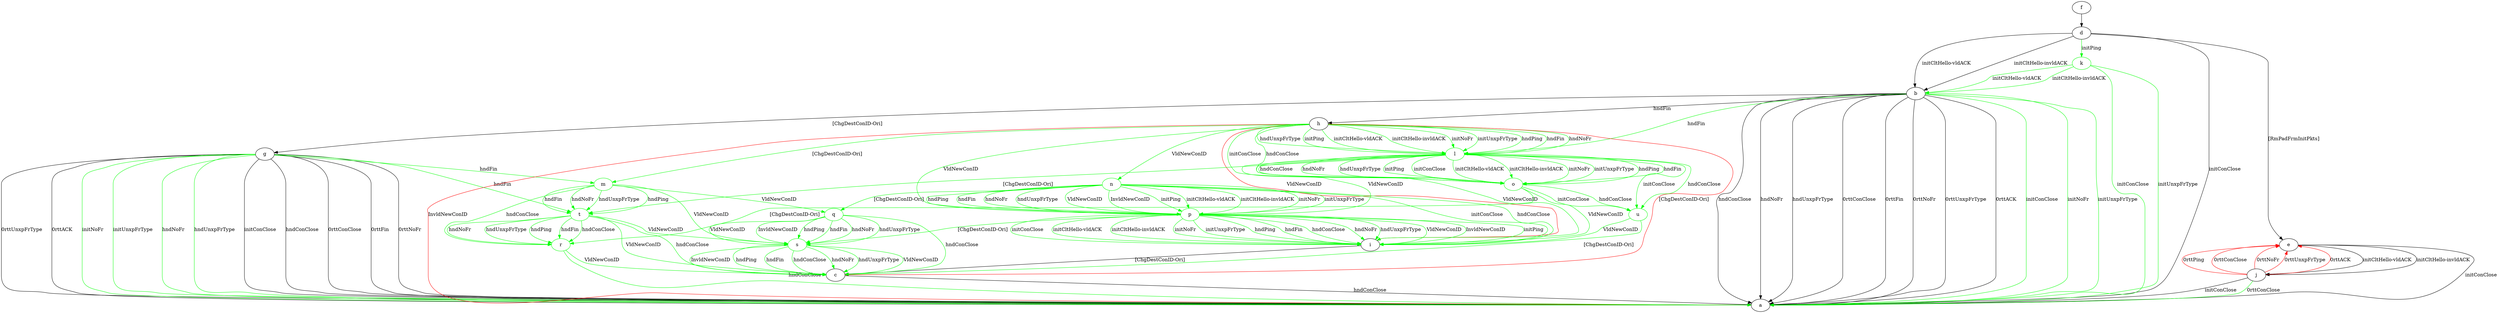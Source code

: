 digraph "" {
	b -> a	[key=0,
		label="hndConClose "];
	b -> a	[key=1,
		label="hndNoFr "];
	b -> a	[key=2,
		label="hndUnxpFrType "];
	b -> a	[key=3,
		label="0rttConClose "];
	b -> a	[key=4,
		label="0rttFin "];
	b -> a	[key=5,
		label="0rttNoFr "];
	b -> a	[key=6,
		label="0rttUnxpFrType "];
	b -> a	[key=7,
		label="0rttACK "];
	b -> a	[key=8,
		color=green,
		label="initConClose "];
	b -> a	[key=9,
		color=green,
		label="initNoFr "];
	b -> a	[key=10,
		color=green,
		label="initUnxpFrType "];
	b -> g	[key=0,
		label="[ChgDestConID-Ori] "];
	b -> h	[key=0,
		label="hndFin "];
	l	[color=green];
	b -> l	[key=0,
		color=green,
		label="hndFin "];
	c -> a	[key=0,
		label="hndConClose "];
	d -> a	[key=0,
		label="initConClose "];
	d -> b	[key=0,
		label="initCltHello-vldACK "];
	d -> b	[key=1,
		label="initCltHello-invldACK "];
	d -> e	[key=0,
		label="[RmPadFrmInitPkts] "];
	k	[color=green];
	d -> k	[key=0,
		color=green,
		label="initPing "];
	e -> a	[key=0,
		label="initConClose "];
	e -> j	[key=0,
		label="initCltHello-vldACK "];
	e -> j	[key=1,
		label="initCltHello-invldACK "];
	f -> d	[key=0];
	g -> a	[key=0,
		label="initConClose "];
	g -> a	[key=1,
		label="hndConClose "];
	g -> a	[key=2,
		label="0rttConClose "];
	g -> a	[key=3,
		label="0rttFin "];
	g -> a	[key=4,
		label="0rttNoFr "];
	g -> a	[key=5,
		label="0rttUnxpFrType "];
	g -> a	[key=6,
		label="0rttACK "];
	g -> a	[key=7,
		color=green,
		label="initNoFr "];
	g -> a	[key=8,
		color=green,
		label="initUnxpFrType "];
	g -> a	[key=9,
		color=green,
		label="hndNoFr "];
	g -> a	[key=10,
		color=green,
		label="hndUnxpFrType "];
	m	[color=green];
	g -> m	[key=0,
		color=green,
		label="hndFin "];
	t	[color=green];
	g -> t	[key=0,
		color=green,
		label="hndFin "];
	h -> a	[key=0,
		color=red,
		label="InvldNewConID "];
	h -> c	[key=0,
		color=red,
		label="[ChgDestConID-Ori] "];
	h -> i	[key=0,
		color=red,
		label="VldNewConID "];
	h -> l	[key=0,
		color=green,
		label="initPing "];
	h -> l	[key=1,
		color=green,
		label="initCltHello-vldACK "];
	h -> l	[key=2,
		color=green,
		label="initCltHello-invldACK "];
	h -> l	[key=3,
		color=green,
		label="initNoFr "];
	h -> l	[key=4,
		color=green,
		label="initUnxpFrType "];
	h -> l	[key=5,
		color=green,
		label="hndPing "];
	h -> l	[key=6,
		color=green,
		label="hndFin "];
	h -> l	[key=7,
		color=green,
		label="hndNoFr "];
	h -> l	[key=8,
		color=green,
		label="hndUnxpFrType "];
	h -> m	[key=0,
		color=green,
		label="[ChgDestConID-Ori] "];
	n	[color=green];
	h -> n	[key=0,
		color=green,
		label="VldNewConID "];
	o	[color=green];
	h -> o	[key=0,
		color=green,
		label="initConClose "];
	h -> o	[key=1,
		color=green,
		label="hndConClose "];
	p	[color=green];
	h -> p	[key=0,
		color=green,
		label="VldNewConID "];
	i -> c	[key=0,
		label="[ChgDestConID-Ori] "];
	j -> a	[key=0,
		label="initConClose "];
	j -> a	[key=1,
		color=green,
		label="0rttConClose "];
	j -> e	[key=0,
		color=red,
		label="0rttPing "];
	j -> e	[key=1,
		color=red,
		label="0rttConClose "];
	j -> e	[key=2,
		color=red,
		label="0rttNoFr "];
	j -> e	[key=3,
		color=red,
		label="0rttUnxpFrType "];
	j -> e	[key=4,
		color=red,
		label="0rttACK "];
	k -> a	[key=0,
		color=green,
		label="initConClose "];
	k -> a	[key=1,
		color=green,
		label="initUnxpFrType "];
	k -> b	[key=0,
		color=green,
		label="initCltHello-vldACK "];
	k -> b	[key=1,
		color=green,
		label="initCltHello-invldACK "];
	l -> i	[key=0,
		color=green,
		label="VldNewConID "];
	l -> o	[key=0,
		color=green,
		label="initPing "];
	l -> o	[key=1,
		color=green,
		label="initConClose "];
	l -> o	[key=2,
		color=green,
		label="initCltHello-vldACK "];
	l -> o	[key=3,
		color=green,
		label="initCltHello-invldACK "];
	l -> o	[key=4,
		color=green,
		label="initNoFr "];
	l -> o	[key=5,
		color=green,
		label="initUnxpFrType "];
	l -> o	[key=6,
		color=green,
		label="hndPing "];
	l -> o	[key=7,
		color=green,
		label="hndFin "];
	l -> o	[key=8,
		color=green,
		label="hndConClose "];
	l -> o	[key=9,
		color=green,
		label="hndNoFr "];
	l -> o	[key=10,
		color=green,
		label="hndUnxpFrType "];
	l -> p	[key=0,
		color=green,
		label="VldNewConID "];
	l -> t	[key=0,
		color=green,
		label="[ChgDestConID-Ori] "];
	u	[color=green];
	l -> u	[key=0,
		color=green,
		label="initConClose "];
	l -> u	[key=1,
		color=green,
		label="hndConClose "];
	q	[color=green];
	m -> q	[key=0,
		color=green,
		label="VldNewConID "];
	r	[color=green];
	m -> r	[key=0,
		color=green,
		label="hndConClose "];
	s	[color=green];
	m -> s	[key=0,
		color=green,
		label="VldNewConID "];
	m -> t	[key=0,
		color=green,
		label="hndPing "];
	m -> t	[key=1,
		color=green,
		label="hndFin "];
	m -> t	[key=2,
		color=green,
		label="hndNoFr "];
	m -> t	[key=3,
		color=green,
		label="hndUnxpFrType "];
	n -> i	[key=0,
		color=green,
		label="initConClose "];
	n -> i	[key=1,
		color=green,
		label="hndConClose "];
	n -> p	[key=0,
		color=green,
		label="initPing "];
	n -> p	[key=1,
		color=green,
		label="initCltHello-vldACK "];
	n -> p	[key=2,
		color=green,
		label="initCltHello-invldACK "];
	n -> p	[key=3,
		color=green,
		label="initNoFr "];
	n -> p	[key=4,
		color=green,
		label="initUnxpFrType "];
	n -> p	[key=5,
		color=green,
		label="hndPing "];
	n -> p	[key=6,
		color=green,
		label="hndFin "];
	n -> p	[key=7,
		color=green,
		label="hndNoFr "];
	n -> p	[key=8,
		color=green,
		label="hndUnxpFrType "];
	n -> p	[key=9,
		color=green,
		label="VldNewConID "];
	n -> p	[key=10,
		color=green,
		label="InvldNewConID "];
	n -> q	[key=0,
		color=green,
		label="[ChgDestConID-Ori] "];
	o -> i	[key=0,
		color=green,
		label="VldNewConID "];
	o -> r	[key=0,
		color=green,
		label="[ChgDestConID-Ori] "];
	o -> u	[key=0,
		color=green,
		label="initConClose "];
	o -> u	[key=1,
		color=green,
		label="hndConClose "];
	p -> i	[key=0,
		color=green,
		label="initPing "];
	p -> i	[key=1,
		color=green,
		label="initConClose "];
	p -> i	[key=2,
		color=green,
		label="initCltHello-vldACK "];
	p -> i	[key=3,
		color=green,
		label="initCltHello-invldACK "];
	p -> i	[key=4,
		color=green,
		label="initNoFr "];
	p -> i	[key=5,
		color=green,
		label="initUnxpFrType "];
	p -> i	[key=6,
		color=green,
		label="hndPing "];
	p -> i	[key=7,
		color=green,
		label="hndFin "];
	p -> i	[key=8,
		color=green,
		label="hndConClose "];
	p -> i	[key=9,
		color=green,
		label="hndNoFr "];
	p -> i	[key=10,
		color=green,
		label="hndUnxpFrType "];
	p -> i	[key=11,
		color=green,
		label="VldNewConID "];
	p -> i	[key=12,
		color=green,
		label="InvldNewConID "];
	p -> s	[key=0,
		color=green,
		label="[ChgDestConID-Ori] "];
	q -> c	[key=0,
		color=green,
		label="hndConClose "];
	q -> s	[key=0,
		color=green,
		label="hndPing "];
	q -> s	[key=1,
		color=green,
		label="hndFin "];
	q -> s	[key=2,
		color=green,
		label="hndNoFr "];
	q -> s	[key=3,
		color=green,
		label="hndUnxpFrType "];
	q -> s	[key=4,
		color=green,
		label="VldNewConID "];
	q -> s	[key=5,
		color=green,
		label="InvldNewConID "];
	r -> a	[key=0,
		color=green,
		label="hndConClose "];
	r -> c	[key=0,
		color=green,
		label="VldNewConID "];
	s -> c	[key=0,
		color=green,
		label="hndPing "];
	s -> c	[key=1,
		color=green,
		label="hndFin "];
	s -> c	[key=2,
		color=green,
		label="hndConClose "];
	s -> c	[key=3,
		color=green,
		label="hndNoFr "];
	s -> c	[key=4,
		color=green,
		label="hndUnxpFrType "];
	s -> c	[key=5,
		color=green,
		label="VldNewConID "];
	s -> c	[key=6,
		color=green,
		label="InvldNewConID "];
	t -> c	[key=0,
		color=green,
		label="hndConClose "];
	t -> c	[key=1,
		color=green,
		label="VldNewConID "];
	t -> r	[key=0,
		color=green,
		label="hndPing "];
	t -> r	[key=1,
		color=green,
		label="hndFin "];
	t -> r	[key=2,
		color=green,
		label="hndConClose "];
	t -> r	[key=3,
		color=green,
		label="hndNoFr "];
	t -> r	[key=4,
		color=green,
		label="hndUnxpFrType "];
	t -> s	[key=0,
		color=green,
		label="VldNewConID "];
	u -> c	[key=0,
		color=green,
		label="[ChgDestConID-Ori] "];
	u -> i	[key=0,
		color=green,
		label="VldNewConID "];
}
